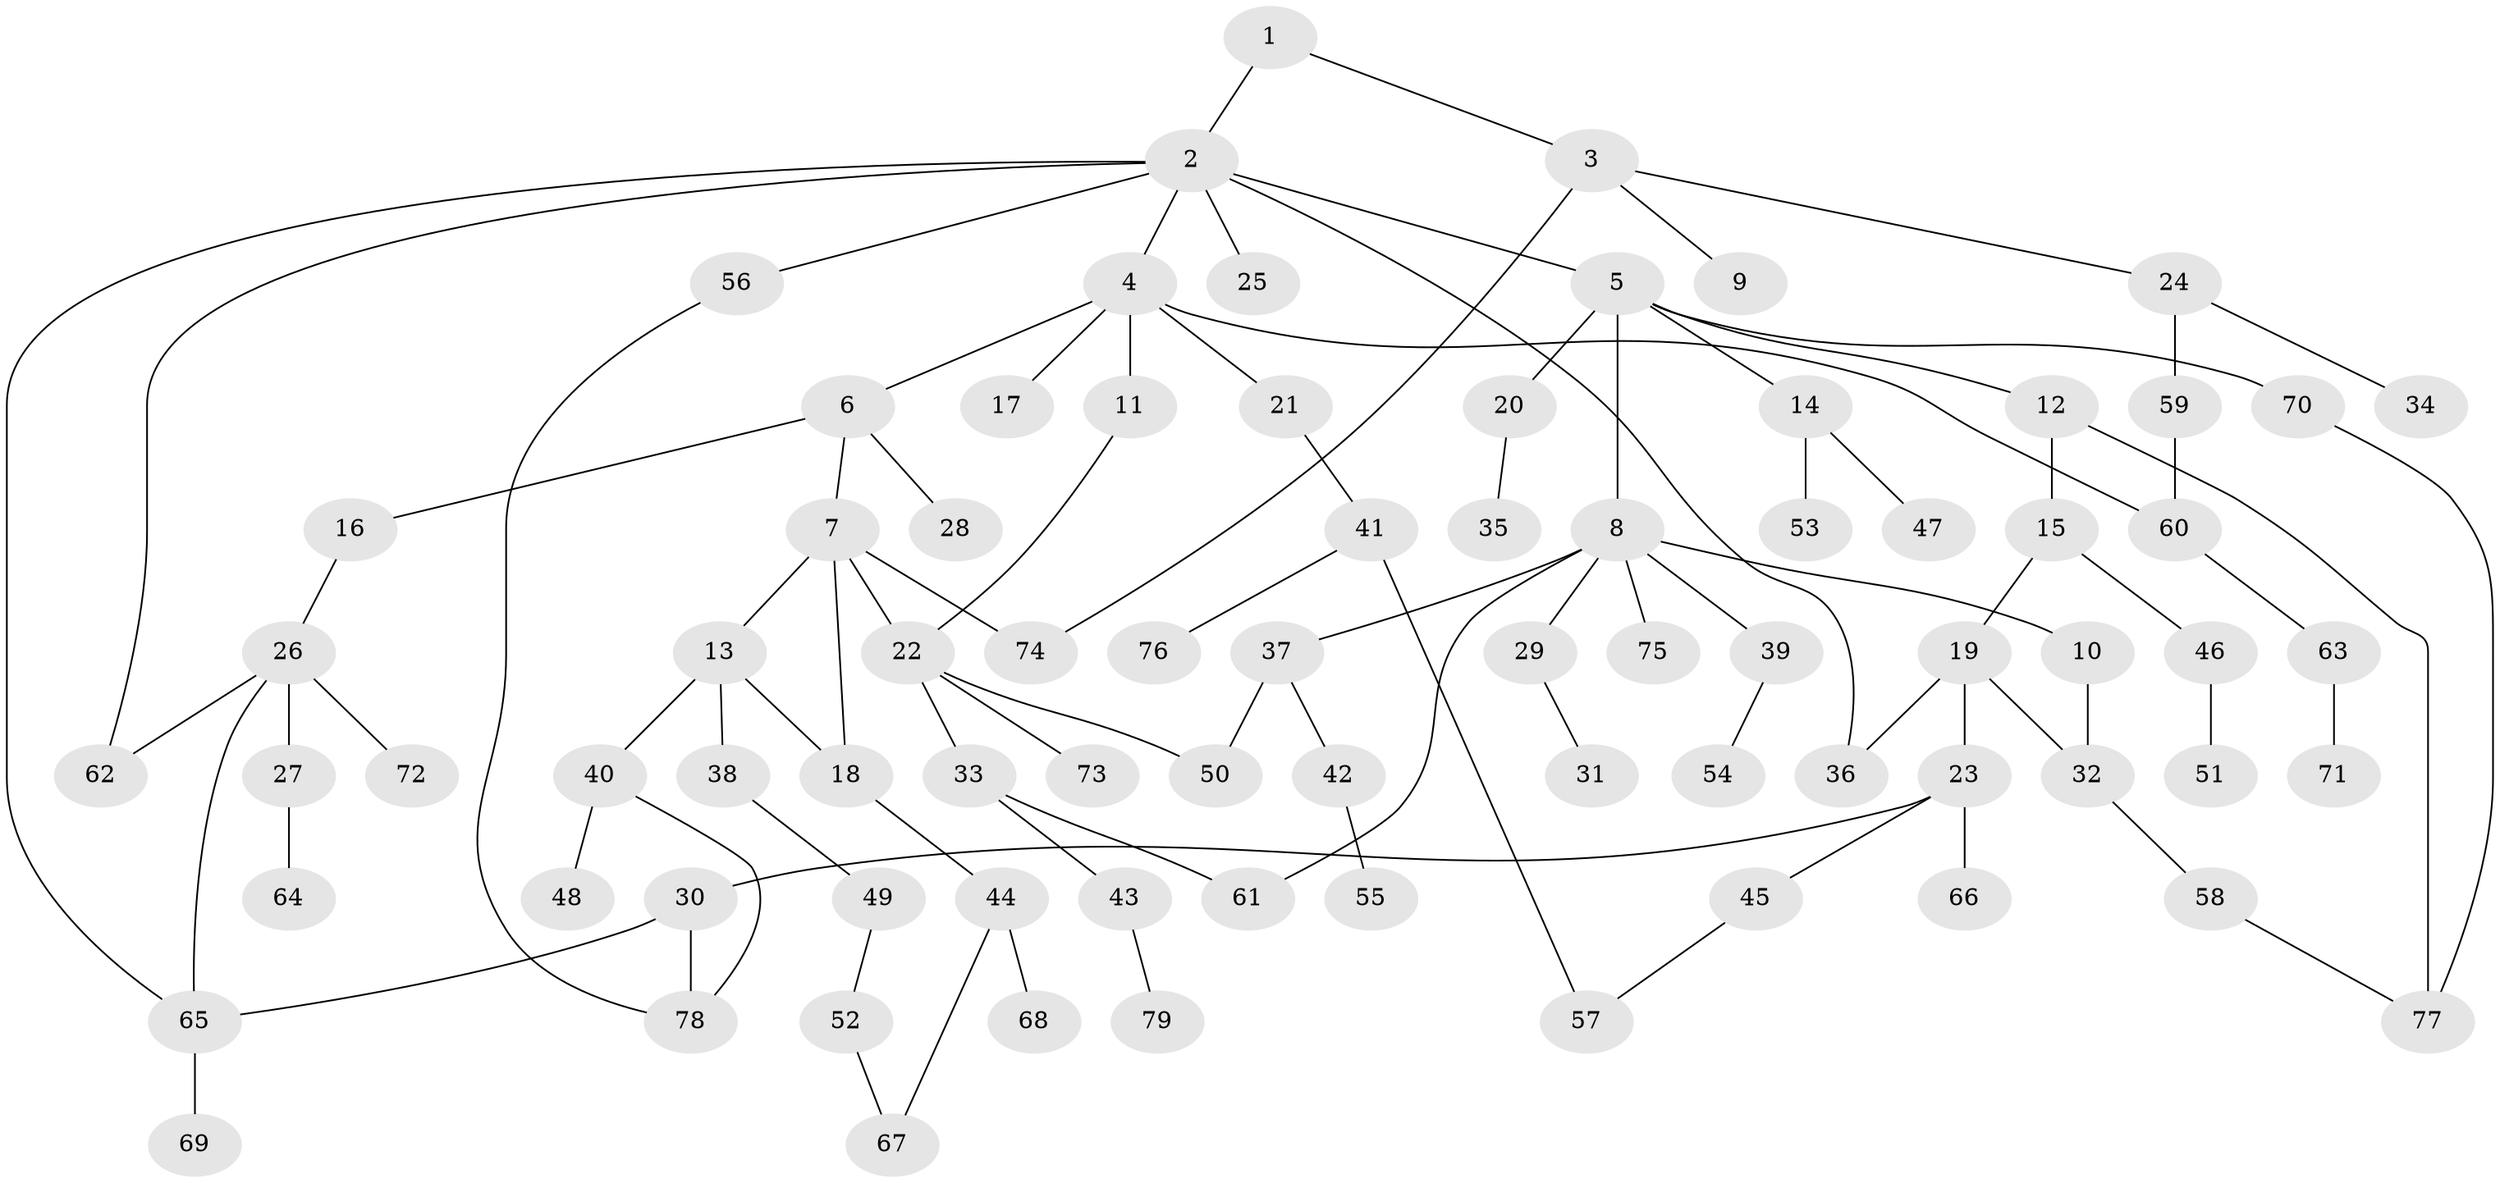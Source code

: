 // Generated by graph-tools (version 1.1) at 2025/01/03/09/25 03:01:12]
// undirected, 79 vertices, 95 edges
graph export_dot {
graph [start="1"]
  node [color=gray90,style=filled];
  1;
  2;
  3;
  4;
  5;
  6;
  7;
  8;
  9;
  10;
  11;
  12;
  13;
  14;
  15;
  16;
  17;
  18;
  19;
  20;
  21;
  22;
  23;
  24;
  25;
  26;
  27;
  28;
  29;
  30;
  31;
  32;
  33;
  34;
  35;
  36;
  37;
  38;
  39;
  40;
  41;
  42;
  43;
  44;
  45;
  46;
  47;
  48;
  49;
  50;
  51;
  52;
  53;
  54;
  55;
  56;
  57;
  58;
  59;
  60;
  61;
  62;
  63;
  64;
  65;
  66;
  67;
  68;
  69;
  70;
  71;
  72;
  73;
  74;
  75;
  76;
  77;
  78;
  79;
  1 -- 2;
  1 -- 3;
  2 -- 4;
  2 -- 5;
  2 -- 25;
  2 -- 56;
  2 -- 62;
  2 -- 36;
  2 -- 65;
  3 -- 9;
  3 -- 24;
  3 -- 74;
  4 -- 6;
  4 -- 11;
  4 -- 17;
  4 -- 21;
  4 -- 60;
  5 -- 8;
  5 -- 12;
  5 -- 14;
  5 -- 20;
  5 -- 70;
  6 -- 7;
  6 -- 16;
  6 -- 28;
  7 -- 13;
  7 -- 18;
  7 -- 22;
  7 -- 74;
  8 -- 10;
  8 -- 29;
  8 -- 37;
  8 -- 39;
  8 -- 75;
  8 -- 61;
  10 -- 32;
  11 -- 22;
  12 -- 15;
  12 -- 77;
  13 -- 38;
  13 -- 40;
  13 -- 18;
  14 -- 47;
  14 -- 53;
  15 -- 19;
  15 -- 46;
  16 -- 26;
  18 -- 44;
  19 -- 23;
  19 -- 32;
  19 -- 36;
  20 -- 35;
  21 -- 41;
  22 -- 33;
  22 -- 50;
  22 -- 73;
  23 -- 30;
  23 -- 45;
  23 -- 66;
  24 -- 34;
  24 -- 59;
  26 -- 27;
  26 -- 72;
  26 -- 62;
  26 -- 65;
  27 -- 64;
  29 -- 31;
  30 -- 65;
  30 -- 78;
  32 -- 58;
  33 -- 43;
  33 -- 61;
  37 -- 42;
  37 -- 50;
  38 -- 49;
  39 -- 54;
  40 -- 48;
  40 -- 78;
  41 -- 57;
  41 -- 76;
  42 -- 55;
  43 -- 79;
  44 -- 67;
  44 -- 68;
  45 -- 57;
  46 -- 51;
  49 -- 52;
  52 -- 67;
  56 -- 78;
  58 -- 77;
  59 -- 60;
  60 -- 63;
  63 -- 71;
  65 -- 69;
  70 -- 77;
}
